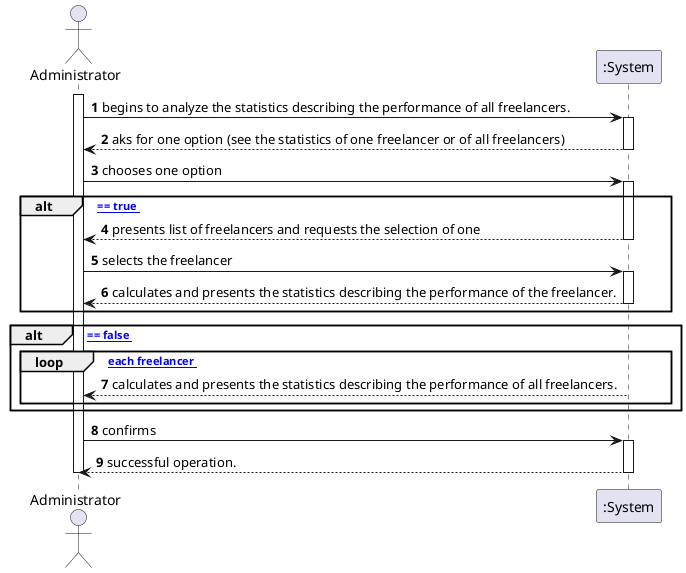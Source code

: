 @startuml
autonumber
actor "Administrator" as ADM

activate ADM
ADM -> ":System" : begins to analyze the statistics describing the performance of all freelancers.
activate ":System"
":System" --> ADM : aks for one option (see the statistics of one freelancer or of all freelancers) 
deactivate ":System"

ADM -> ":System" : chooses one option
activate ":System"

alt [ flag == true ]
":System" --> ADM : presents list of freelancers and requests the selection of one
deactivate ":System"
ADM -> ":System" : selects the freelancer
activate ":System"
":System" --> ADM : calculates and presents the statistics describing the performance of the freelancer.
deactivate ":System"
end alt

alt [ flag == false ]
loop [ for each freelancer ]
":System" --> ADM : calculates and presents the statistics describing the performance of all freelancers.
deactivate ":System"
end loop
end alt

ADM -> ":System" : confirms
activate ":System"
":System" --> ADM : successful operation.
deactivate ":System"

deactivate ADM

@enduml